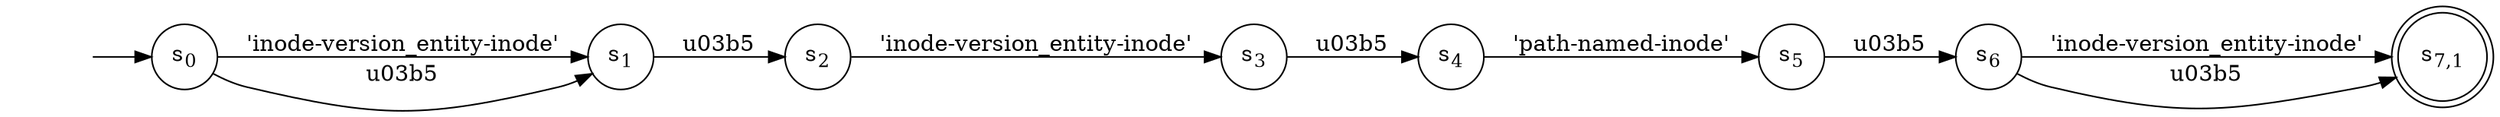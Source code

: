 digraph NFA {
    rankdir = LR;
    I [style = invis];
    I -> S0;
    S0 [label = <s<sub>0</sub>>, shape = circle];
    S1 [label = <s<sub>1</sub>>, shape = circle];
    S2 [label = <s<sub>2</sub>>, shape = circle];
    S3 [label = <s<sub>3</sub>>, shape = circle];
    S4 [label = <s<sub>4</sub>>, shape = circle];
    S5 [label = <s<sub>5</sub>>, shape = circle];
    S6 [label = <s<sub>6</sub>>, shape = circle];
    S7 [label = <s<sub>7,1</sub>>, shape = circle, peripheries = 2];
    S6 -> S7 [label = "'inode-version_entity-inode'"];
    S6 -> S7 [label = "\u03b5"];
    S5 -> S6 [label = "\u03b5"];
    S4 -> S5 [label = "'path-named-inode'"];
    S3 -> S4 [label = "\u03b5"];
    S2 -> S3 [label = "'inode-version_entity-inode'"];
    S1 -> S2 [label = "\u03b5"];
    S0 -> S1 [label = "'inode-version_entity-inode'"];
    S0 -> S1 [label = "\u03b5"];
}
